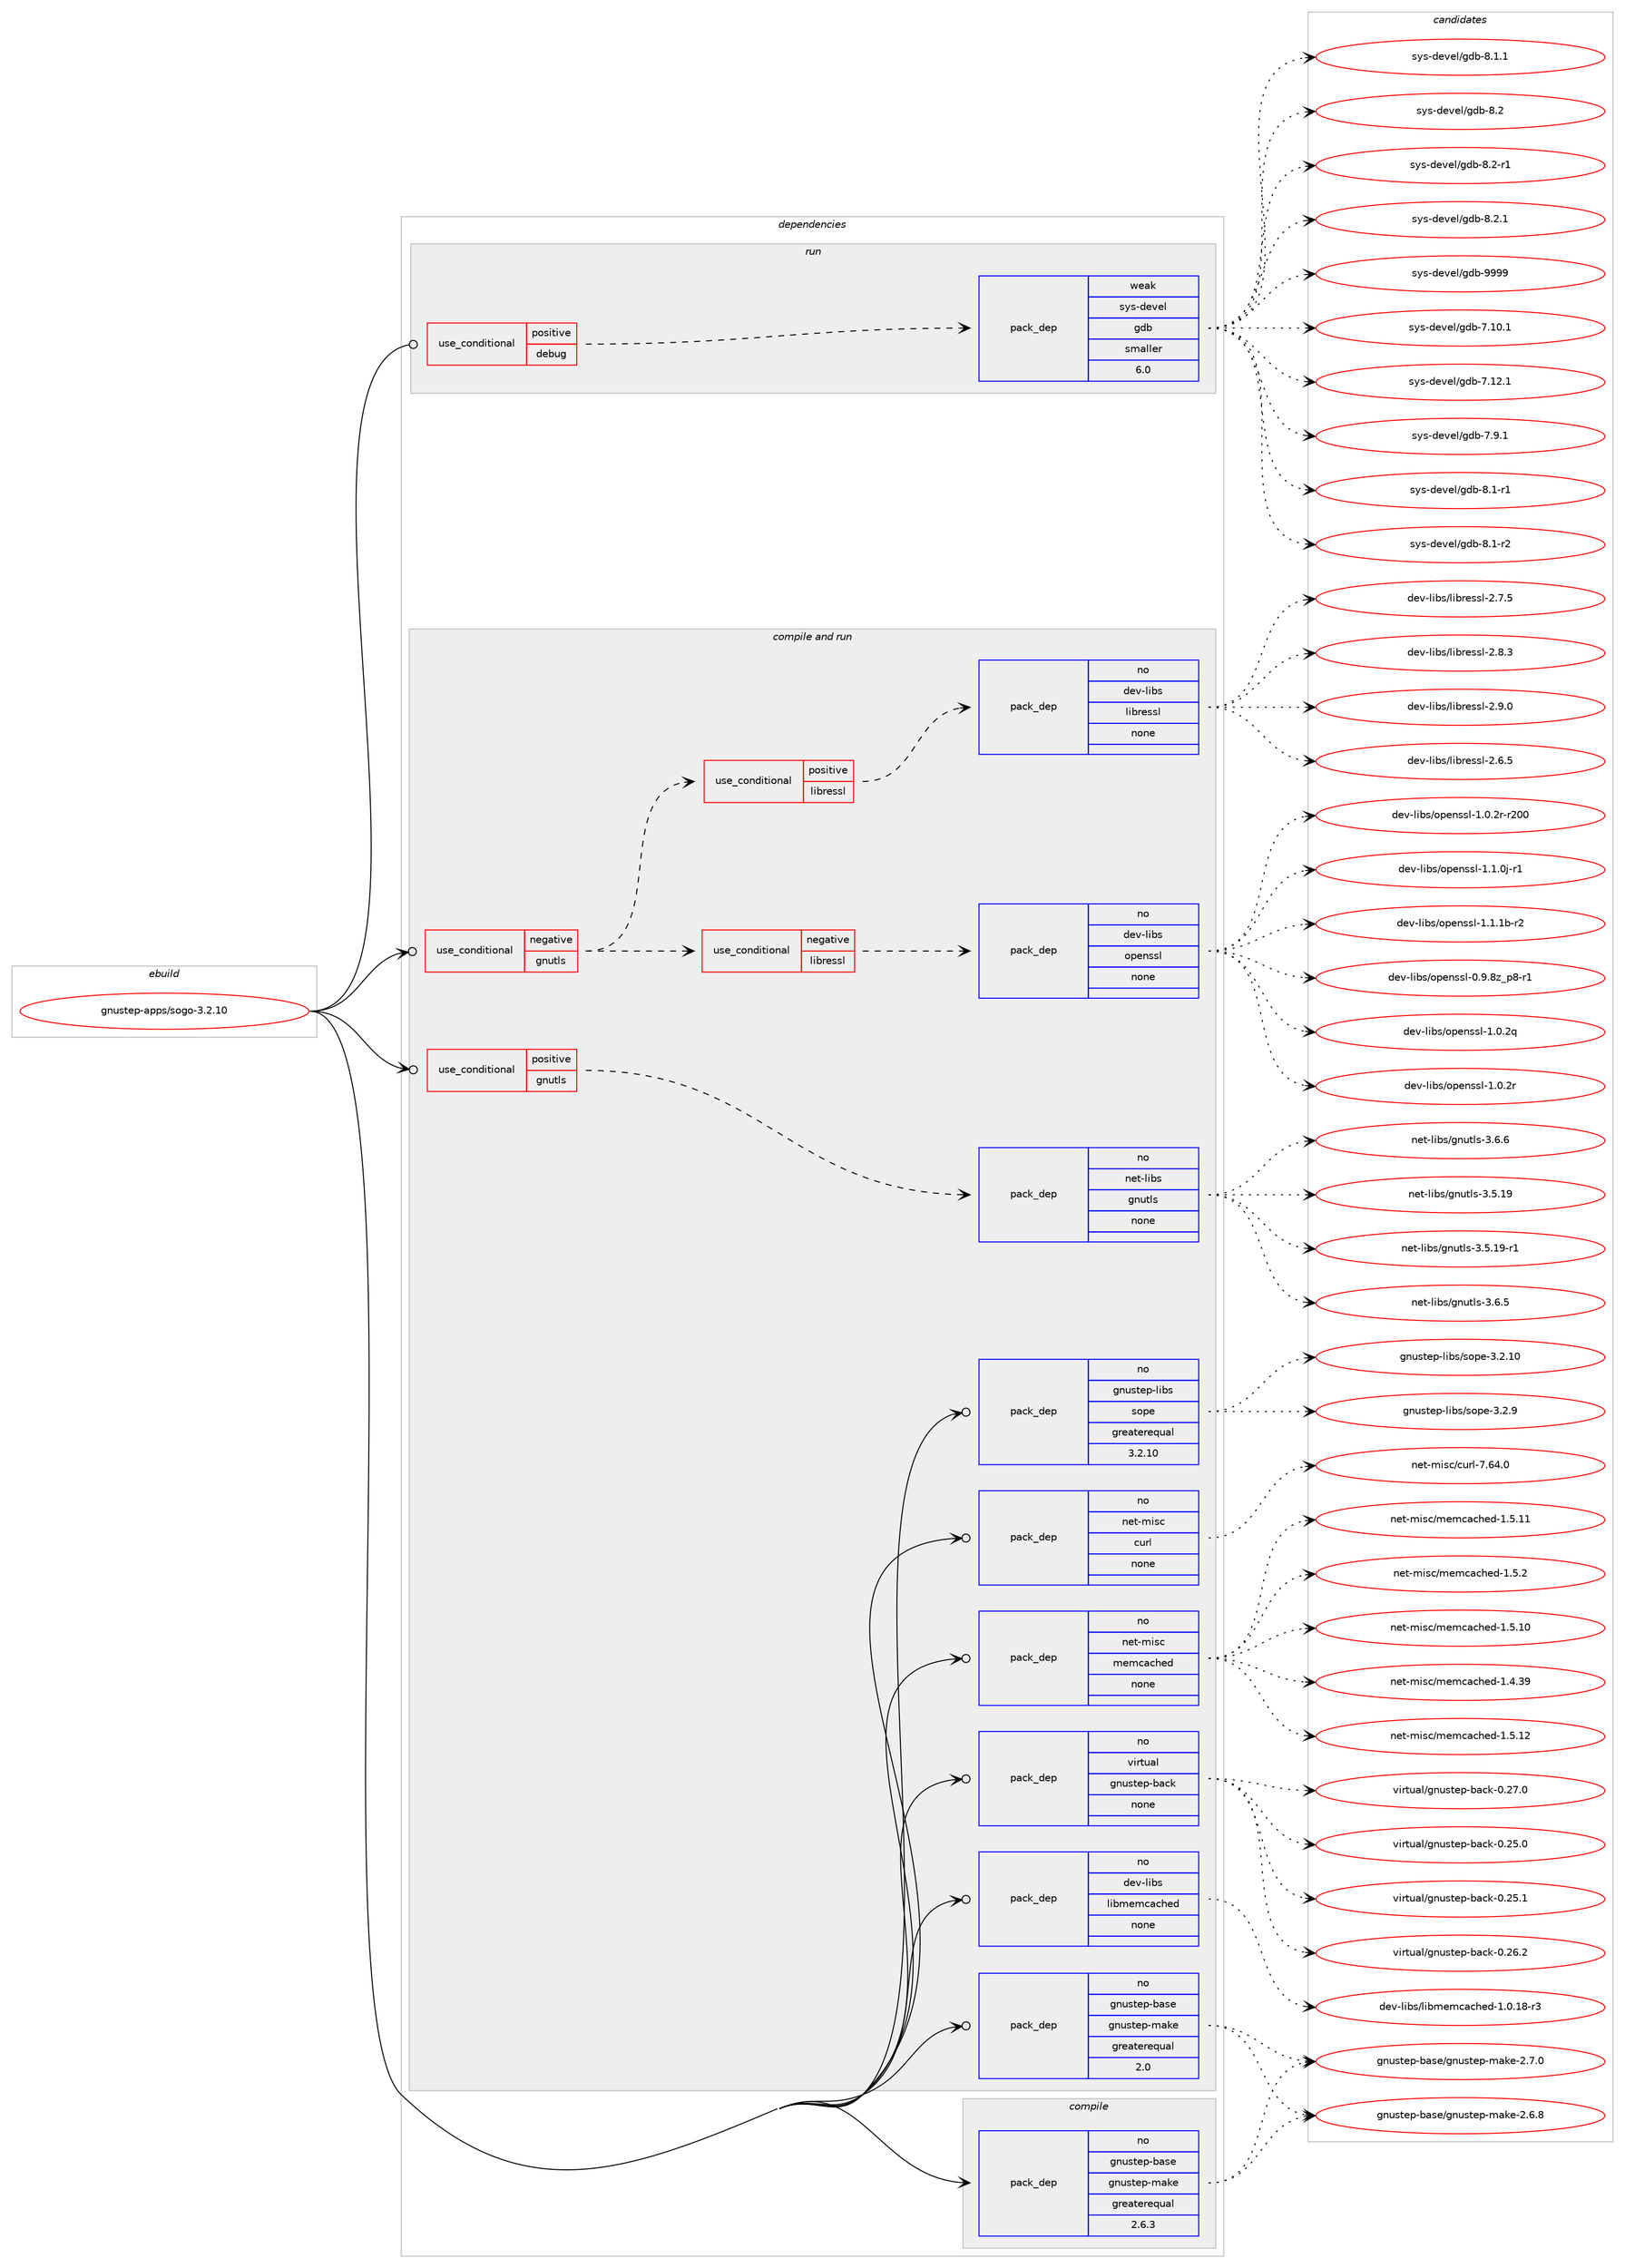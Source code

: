 digraph prolog {

# *************
# Graph options
# *************

newrank=true;
concentrate=true;
compound=true;
graph [rankdir=LR,fontname=Helvetica,fontsize=10,ranksep=1.5];#, ranksep=2.5, nodesep=0.2];
edge  [arrowhead=vee];
node  [fontname=Helvetica,fontsize=10];

# **********
# The ebuild
# **********

subgraph cluster_leftcol {
color=gray;
rank=same;
label=<<i>ebuild</i>>;
id [label="gnustep-apps/sogo-3.2.10", color=red, width=4, href="../gnustep-apps/sogo-3.2.10.svg"];
}

# ****************
# The dependencies
# ****************

subgraph cluster_midcol {
color=gray;
label=<<i>dependencies</i>>;
subgraph cluster_compile {
fillcolor="#eeeeee";
style=filled;
label=<<i>compile</i>>;
subgraph pack1116707 {
dependency1569252 [label=<<TABLE BORDER="0" CELLBORDER="1" CELLSPACING="0" CELLPADDING="4" WIDTH="220"><TR><TD ROWSPAN="6" CELLPADDING="30">pack_dep</TD></TR><TR><TD WIDTH="110">no</TD></TR><TR><TD>gnustep-base</TD></TR><TR><TD>gnustep-make</TD></TR><TR><TD>greaterequal</TD></TR><TR><TD>2.6.3</TD></TR></TABLE>>, shape=none, color=blue];
}
id:e -> dependency1569252:w [weight=20,style="solid",arrowhead="vee"];
}
subgraph cluster_compileandrun {
fillcolor="#eeeeee";
style=filled;
label=<<i>compile and run</i>>;
subgraph cond428260 {
dependency1569253 [label=<<TABLE BORDER="0" CELLBORDER="1" CELLSPACING="0" CELLPADDING="4"><TR><TD ROWSPAN="3" CELLPADDING="10">use_conditional</TD></TR><TR><TD>negative</TD></TR><TR><TD>gnutls</TD></TR></TABLE>>, shape=none, color=red];
subgraph cond428261 {
dependency1569254 [label=<<TABLE BORDER="0" CELLBORDER="1" CELLSPACING="0" CELLPADDING="4"><TR><TD ROWSPAN="3" CELLPADDING="10">use_conditional</TD></TR><TR><TD>negative</TD></TR><TR><TD>libressl</TD></TR></TABLE>>, shape=none, color=red];
subgraph pack1116708 {
dependency1569255 [label=<<TABLE BORDER="0" CELLBORDER="1" CELLSPACING="0" CELLPADDING="4" WIDTH="220"><TR><TD ROWSPAN="6" CELLPADDING="30">pack_dep</TD></TR><TR><TD WIDTH="110">no</TD></TR><TR><TD>dev-libs</TD></TR><TR><TD>openssl</TD></TR><TR><TD>none</TD></TR><TR><TD></TD></TR></TABLE>>, shape=none, color=blue];
}
dependency1569254:e -> dependency1569255:w [weight=20,style="dashed",arrowhead="vee"];
}
dependency1569253:e -> dependency1569254:w [weight=20,style="dashed",arrowhead="vee"];
subgraph cond428262 {
dependency1569256 [label=<<TABLE BORDER="0" CELLBORDER="1" CELLSPACING="0" CELLPADDING="4"><TR><TD ROWSPAN="3" CELLPADDING="10">use_conditional</TD></TR><TR><TD>positive</TD></TR><TR><TD>libressl</TD></TR></TABLE>>, shape=none, color=red];
subgraph pack1116709 {
dependency1569257 [label=<<TABLE BORDER="0" CELLBORDER="1" CELLSPACING="0" CELLPADDING="4" WIDTH="220"><TR><TD ROWSPAN="6" CELLPADDING="30">pack_dep</TD></TR><TR><TD WIDTH="110">no</TD></TR><TR><TD>dev-libs</TD></TR><TR><TD>libressl</TD></TR><TR><TD>none</TD></TR><TR><TD></TD></TR></TABLE>>, shape=none, color=blue];
}
dependency1569256:e -> dependency1569257:w [weight=20,style="dashed",arrowhead="vee"];
}
dependency1569253:e -> dependency1569256:w [weight=20,style="dashed",arrowhead="vee"];
}
id:e -> dependency1569253:w [weight=20,style="solid",arrowhead="odotvee"];
subgraph cond428263 {
dependency1569258 [label=<<TABLE BORDER="0" CELLBORDER="1" CELLSPACING="0" CELLPADDING="4"><TR><TD ROWSPAN="3" CELLPADDING="10">use_conditional</TD></TR><TR><TD>positive</TD></TR><TR><TD>gnutls</TD></TR></TABLE>>, shape=none, color=red];
subgraph pack1116710 {
dependency1569259 [label=<<TABLE BORDER="0" CELLBORDER="1" CELLSPACING="0" CELLPADDING="4" WIDTH="220"><TR><TD ROWSPAN="6" CELLPADDING="30">pack_dep</TD></TR><TR><TD WIDTH="110">no</TD></TR><TR><TD>net-libs</TD></TR><TR><TD>gnutls</TD></TR><TR><TD>none</TD></TR><TR><TD></TD></TR></TABLE>>, shape=none, color=blue];
}
dependency1569258:e -> dependency1569259:w [weight=20,style="dashed",arrowhead="vee"];
}
id:e -> dependency1569258:w [weight=20,style="solid",arrowhead="odotvee"];
subgraph pack1116711 {
dependency1569260 [label=<<TABLE BORDER="0" CELLBORDER="1" CELLSPACING="0" CELLPADDING="4" WIDTH="220"><TR><TD ROWSPAN="6" CELLPADDING="30">pack_dep</TD></TR><TR><TD WIDTH="110">no</TD></TR><TR><TD>dev-libs</TD></TR><TR><TD>libmemcached</TD></TR><TR><TD>none</TD></TR><TR><TD></TD></TR></TABLE>>, shape=none, color=blue];
}
id:e -> dependency1569260:w [weight=20,style="solid",arrowhead="odotvee"];
subgraph pack1116712 {
dependency1569261 [label=<<TABLE BORDER="0" CELLBORDER="1" CELLSPACING="0" CELLPADDING="4" WIDTH="220"><TR><TD ROWSPAN="6" CELLPADDING="30">pack_dep</TD></TR><TR><TD WIDTH="110">no</TD></TR><TR><TD>gnustep-base</TD></TR><TR><TD>gnustep-make</TD></TR><TR><TD>greaterequal</TD></TR><TR><TD>2.0</TD></TR></TABLE>>, shape=none, color=blue];
}
id:e -> dependency1569261:w [weight=20,style="solid",arrowhead="odotvee"];
subgraph pack1116713 {
dependency1569262 [label=<<TABLE BORDER="0" CELLBORDER="1" CELLSPACING="0" CELLPADDING="4" WIDTH="220"><TR><TD ROWSPAN="6" CELLPADDING="30">pack_dep</TD></TR><TR><TD WIDTH="110">no</TD></TR><TR><TD>gnustep-libs</TD></TR><TR><TD>sope</TD></TR><TR><TD>greaterequal</TD></TR><TR><TD>3.2.10</TD></TR></TABLE>>, shape=none, color=blue];
}
id:e -> dependency1569262:w [weight=20,style="solid",arrowhead="odotvee"];
subgraph pack1116714 {
dependency1569263 [label=<<TABLE BORDER="0" CELLBORDER="1" CELLSPACING="0" CELLPADDING="4" WIDTH="220"><TR><TD ROWSPAN="6" CELLPADDING="30">pack_dep</TD></TR><TR><TD WIDTH="110">no</TD></TR><TR><TD>net-misc</TD></TR><TR><TD>curl</TD></TR><TR><TD>none</TD></TR><TR><TD></TD></TR></TABLE>>, shape=none, color=blue];
}
id:e -> dependency1569263:w [weight=20,style="solid",arrowhead="odotvee"];
subgraph pack1116715 {
dependency1569264 [label=<<TABLE BORDER="0" CELLBORDER="1" CELLSPACING="0" CELLPADDING="4" WIDTH="220"><TR><TD ROWSPAN="6" CELLPADDING="30">pack_dep</TD></TR><TR><TD WIDTH="110">no</TD></TR><TR><TD>net-misc</TD></TR><TR><TD>memcached</TD></TR><TR><TD>none</TD></TR><TR><TD></TD></TR></TABLE>>, shape=none, color=blue];
}
id:e -> dependency1569264:w [weight=20,style="solid",arrowhead="odotvee"];
subgraph pack1116716 {
dependency1569265 [label=<<TABLE BORDER="0" CELLBORDER="1" CELLSPACING="0" CELLPADDING="4" WIDTH="220"><TR><TD ROWSPAN="6" CELLPADDING="30">pack_dep</TD></TR><TR><TD WIDTH="110">no</TD></TR><TR><TD>virtual</TD></TR><TR><TD>gnustep-back</TD></TR><TR><TD>none</TD></TR><TR><TD></TD></TR></TABLE>>, shape=none, color=blue];
}
id:e -> dependency1569265:w [weight=20,style="solid",arrowhead="odotvee"];
}
subgraph cluster_run {
fillcolor="#eeeeee";
style=filled;
label=<<i>run</i>>;
subgraph cond428264 {
dependency1569266 [label=<<TABLE BORDER="0" CELLBORDER="1" CELLSPACING="0" CELLPADDING="4"><TR><TD ROWSPAN="3" CELLPADDING="10">use_conditional</TD></TR><TR><TD>positive</TD></TR><TR><TD>debug</TD></TR></TABLE>>, shape=none, color=red];
subgraph pack1116717 {
dependency1569267 [label=<<TABLE BORDER="0" CELLBORDER="1" CELLSPACING="0" CELLPADDING="4" WIDTH="220"><TR><TD ROWSPAN="6" CELLPADDING="30">pack_dep</TD></TR><TR><TD WIDTH="110">weak</TD></TR><TR><TD>sys-devel</TD></TR><TR><TD>gdb</TD></TR><TR><TD>smaller</TD></TR><TR><TD>6.0</TD></TR></TABLE>>, shape=none, color=blue];
}
dependency1569266:e -> dependency1569267:w [weight=20,style="dashed",arrowhead="vee"];
}
id:e -> dependency1569266:w [weight=20,style="solid",arrowhead="odot"];
}
}

# **************
# The candidates
# **************

subgraph cluster_choices {
rank=same;
color=gray;
label=<<i>candidates</i>>;

subgraph choice1116707 {
color=black;
nodesep=1;
choice103110117115116101112459897115101471031101171151161011124510997107101455046544656 [label="gnustep-base/gnustep-make-2.6.8", color=red, width=4,href="../gnustep-base/gnustep-make-2.6.8.svg"];
choice103110117115116101112459897115101471031101171151161011124510997107101455046554648 [label="gnustep-base/gnustep-make-2.7.0", color=red, width=4,href="../gnustep-base/gnustep-make-2.7.0.svg"];
dependency1569252:e -> choice103110117115116101112459897115101471031101171151161011124510997107101455046544656:w [style=dotted,weight="100"];
dependency1569252:e -> choice103110117115116101112459897115101471031101171151161011124510997107101455046554648:w [style=dotted,weight="100"];
}
subgraph choice1116708 {
color=black;
nodesep=1;
choice10010111845108105981154711111210111011511510845484657465612295112564511449 [label="dev-libs/openssl-0.9.8z_p8-r1", color=red, width=4,href="../dev-libs/openssl-0.9.8z_p8-r1.svg"];
choice100101118451081059811547111112101110115115108454946484650113 [label="dev-libs/openssl-1.0.2q", color=red, width=4,href="../dev-libs/openssl-1.0.2q.svg"];
choice100101118451081059811547111112101110115115108454946484650114 [label="dev-libs/openssl-1.0.2r", color=red, width=4,href="../dev-libs/openssl-1.0.2r.svg"];
choice10010111845108105981154711111210111011511510845494648465011445114504848 [label="dev-libs/openssl-1.0.2r-r200", color=red, width=4,href="../dev-libs/openssl-1.0.2r-r200.svg"];
choice1001011184510810598115471111121011101151151084549464946481064511449 [label="dev-libs/openssl-1.1.0j-r1", color=red, width=4,href="../dev-libs/openssl-1.1.0j-r1.svg"];
choice100101118451081059811547111112101110115115108454946494649984511450 [label="dev-libs/openssl-1.1.1b-r2", color=red, width=4,href="../dev-libs/openssl-1.1.1b-r2.svg"];
dependency1569255:e -> choice10010111845108105981154711111210111011511510845484657465612295112564511449:w [style=dotted,weight="100"];
dependency1569255:e -> choice100101118451081059811547111112101110115115108454946484650113:w [style=dotted,weight="100"];
dependency1569255:e -> choice100101118451081059811547111112101110115115108454946484650114:w [style=dotted,weight="100"];
dependency1569255:e -> choice10010111845108105981154711111210111011511510845494648465011445114504848:w [style=dotted,weight="100"];
dependency1569255:e -> choice1001011184510810598115471111121011101151151084549464946481064511449:w [style=dotted,weight="100"];
dependency1569255:e -> choice100101118451081059811547111112101110115115108454946494649984511450:w [style=dotted,weight="100"];
}
subgraph choice1116709 {
color=black;
nodesep=1;
choice10010111845108105981154710810598114101115115108455046544653 [label="dev-libs/libressl-2.6.5", color=red, width=4,href="../dev-libs/libressl-2.6.5.svg"];
choice10010111845108105981154710810598114101115115108455046554653 [label="dev-libs/libressl-2.7.5", color=red, width=4,href="../dev-libs/libressl-2.7.5.svg"];
choice10010111845108105981154710810598114101115115108455046564651 [label="dev-libs/libressl-2.8.3", color=red, width=4,href="../dev-libs/libressl-2.8.3.svg"];
choice10010111845108105981154710810598114101115115108455046574648 [label="dev-libs/libressl-2.9.0", color=red, width=4,href="../dev-libs/libressl-2.9.0.svg"];
dependency1569257:e -> choice10010111845108105981154710810598114101115115108455046544653:w [style=dotted,weight="100"];
dependency1569257:e -> choice10010111845108105981154710810598114101115115108455046554653:w [style=dotted,weight="100"];
dependency1569257:e -> choice10010111845108105981154710810598114101115115108455046564651:w [style=dotted,weight="100"];
dependency1569257:e -> choice10010111845108105981154710810598114101115115108455046574648:w [style=dotted,weight="100"];
}
subgraph choice1116710 {
color=black;
nodesep=1;
choice11010111645108105981154710311011711610811545514653464957 [label="net-libs/gnutls-3.5.19", color=red, width=4,href="../net-libs/gnutls-3.5.19.svg"];
choice110101116451081059811547103110117116108115455146534649574511449 [label="net-libs/gnutls-3.5.19-r1", color=red, width=4,href="../net-libs/gnutls-3.5.19-r1.svg"];
choice110101116451081059811547103110117116108115455146544653 [label="net-libs/gnutls-3.6.5", color=red, width=4,href="../net-libs/gnutls-3.6.5.svg"];
choice110101116451081059811547103110117116108115455146544654 [label="net-libs/gnutls-3.6.6", color=red, width=4,href="../net-libs/gnutls-3.6.6.svg"];
dependency1569259:e -> choice11010111645108105981154710311011711610811545514653464957:w [style=dotted,weight="100"];
dependency1569259:e -> choice110101116451081059811547103110117116108115455146534649574511449:w [style=dotted,weight="100"];
dependency1569259:e -> choice110101116451081059811547103110117116108115455146544653:w [style=dotted,weight="100"];
dependency1569259:e -> choice110101116451081059811547103110117116108115455146544654:w [style=dotted,weight="100"];
}
subgraph choice1116711 {
color=black;
nodesep=1;
choice10010111845108105981154710810598109101109999799104101100454946484649564511451 [label="dev-libs/libmemcached-1.0.18-r3", color=red, width=4,href="../dev-libs/libmemcached-1.0.18-r3.svg"];
dependency1569260:e -> choice10010111845108105981154710810598109101109999799104101100454946484649564511451:w [style=dotted,weight="100"];
}
subgraph choice1116712 {
color=black;
nodesep=1;
choice103110117115116101112459897115101471031101171151161011124510997107101455046544656 [label="gnustep-base/gnustep-make-2.6.8", color=red, width=4,href="../gnustep-base/gnustep-make-2.6.8.svg"];
choice103110117115116101112459897115101471031101171151161011124510997107101455046554648 [label="gnustep-base/gnustep-make-2.7.0", color=red, width=4,href="../gnustep-base/gnustep-make-2.7.0.svg"];
dependency1569261:e -> choice103110117115116101112459897115101471031101171151161011124510997107101455046544656:w [style=dotted,weight="100"];
dependency1569261:e -> choice103110117115116101112459897115101471031101171151161011124510997107101455046554648:w [style=dotted,weight="100"];
}
subgraph choice1116713 {
color=black;
nodesep=1;
choice10311011711511610111245108105981154711511111210145514650464948 [label="gnustep-libs/sope-3.2.10", color=red, width=4,href="../gnustep-libs/sope-3.2.10.svg"];
choice103110117115116101112451081059811547115111112101455146504657 [label="gnustep-libs/sope-3.2.9", color=red, width=4,href="../gnustep-libs/sope-3.2.9.svg"];
dependency1569262:e -> choice10311011711511610111245108105981154711511111210145514650464948:w [style=dotted,weight="100"];
dependency1569262:e -> choice103110117115116101112451081059811547115111112101455146504657:w [style=dotted,weight="100"];
}
subgraph choice1116714 {
color=black;
nodesep=1;
choice1101011164510910511599479911711410845554654524648 [label="net-misc/curl-7.64.0", color=red, width=4,href="../net-misc/curl-7.64.0.svg"];
dependency1569263:e -> choice1101011164510910511599479911711410845554654524648:w [style=dotted,weight="100"];
}
subgraph choice1116715 {
color=black;
nodesep=1;
choice11010111645109105115994710910110999979910410110045494652465157 [label="net-misc/memcached-1.4.39", color=red, width=4,href="../net-misc/memcached-1.4.39.svg"];
choice11010111645109105115994710910110999979910410110045494653464948 [label="net-misc/memcached-1.5.10", color=red, width=4,href="../net-misc/memcached-1.5.10.svg"];
choice11010111645109105115994710910110999979910410110045494653464949 [label="net-misc/memcached-1.5.11", color=red, width=4,href="../net-misc/memcached-1.5.11.svg"];
choice11010111645109105115994710910110999979910410110045494653464950 [label="net-misc/memcached-1.5.12", color=red, width=4,href="../net-misc/memcached-1.5.12.svg"];
choice110101116451091051159947109101109999799104101100454946534650 [label="net-misc/memcached-1.5.2", color=red, width=4,href="../net-misc/memcached-1.5.2.svg"];
dependency1569264:e -> choice11010111645109105115994710910110999979910410110045494652465157:w [style=dotted,weight="100"];
dependency1569264:e -> choice11010111645109105115994710910110999979910410110045494653464948:w [style=dotted,weight="100"];
dependency1569264:e -> choice11010111645109105115994710910110999979910410110045494653464949:w [style=dotted,weight="100"];
dependency1569264:e -> choice11010111645109105115994710910110999979910410110045494653464950:w [style=dotted,weight="100"];
dependency1569264:e -> choice110101116451091051159947109101109999799104101100454946534650:w [style=dotted,weight="100"];
}
subgraph choice1116716 {
color=black;
nodesep=1;
choice11810511411611797108471031101171151161011124598979910745484650534648 [label="virtual/gnustep-back-0.25.0", color=red, width=4,href="../virtual/gnustep-back-0.25.0.svg"];
choice11810511411611797108471031101171151161011124598979910745484650534649 [label="virtual/gnustep-back-0.25.1", color=red, width=4,href="../virtual/gnustep-back-0.25.1.svg"];
choice11810511411611797108471031101171151161011124598979910745484650544650 [label="virtual/gnustep-back-0.26.2", color=red, width=4,href="../virtual/gnustep-back-0.26.2.svg"];
choice11810511411611797108471031101171151161011124598979910745484650554648 [label="virtual/gnustep-back-0.27.0", color=red, width=4,href="../virtual/gnustep-back-0.27.0.svg"];
dependency1569265:e -> choice11810511411611797108471031101171151161011124598979910745484650534648:w [style=dotted,weight="100"];
dependency1569265:e -> choice11810511411611797108471031101171151161011124598979910745484650534649:w [style=dotted,weight="100"];
dependency1569265:e -> choice11810511411611797108471031101171151161011124598979910745484650544650:w [style=dotted,weight="100"];
dependency1569265:e -> choice11810511411611797108471031101171151161011124598979910745484650554648:w [style=dotted,weight="100"];
}
subgraph choice1116717 {
color=black;
nodesep=1;
choice11512111545100101118101108471031009845554649484649 [label="sys-devel/gdb-7.10.1", color=red, width=4,href="../sys-devel/gdb-7.10.1.svg"];
choice11512111545100101118101108471031009845554649504649 [label="sys-devel/gdb-7.12.1", color=red, width=4,href="../sys-devel/gdb-7.12.1.svg"];
choice115121115451001011181011084710310098455546574649 [label="sys-devel/gdb-7.9.1", color=red, width=4,href="../sys-devel/gdb-7.9.1.svg"];
choice115121115451001011181011084710310098455646494511449 [label="sys-devel/gdb-8.1-r1", color=red, width=4,href="../sys-devel/gdb-8.1-r1.svg"];
choice115121115451001011181011084710310098455646494511450 [label="sys-devel/gdb-8.1-r2", color=red, width=4,href="../sys-devel/gdb-8.1-r2.svg"];
choice115121115451001011181011084710310098455646494649 [label="sys-devel/gdb-8.1.1", color=red, width=4,href="../sys-devel/gdb-8.1.1.svg"];
choice11512111545100101118101108471031009845564650 [label="sys-devel/gdb-8.2", color=red, width=4,href="../sys-devel/gdb-8.2.svg"];
choice115121115451001011181011084710310098455646504511449 [label="sys-devel/gdb-8.2-r1", color=red, width=4,href="../sys-devel/gdb-8.2-r1.svg"];
choice115121115451001011181011084710310098455646504649 [label="sys-devel/gdb-8.2.1", color=red, width=4,href="../sys-devel/gdb-8.2.1.svg"];
choice1151211154510010111810110847103100984557575757 [label="sys-devel/gdb-9999", color=red, width=4,href="../sys-devel/gdb-9999.svg"];
dependency1569267:e -> choice11512111545100101118101108471031009845554649484649:w [style=dotted,weight="100"];
dependency1569267:e -> choice11512111545100101118101108471031009845554649504649:w [style=dotted,weight="100"];
dependency1569267:e -> choice115121115451001011181011084710310098455546574649:w [style=dotted,weight="100"];
dependency1569267:e -> choice115121115451001011181011084710310098455646494511449:w [style=dotted,weight="100"];
dependency1569267:e -> choice115121115451001011181011084710310098455646494511450:w [style=dotted,weight="100"];
dependency1569267:e -> choice115121115451001011181011084710310098455646494649:w [style=dotted,weight="100"];
dependency1569267:e -> choice11512111545100101118101108471031009845564650:w [style=dotted,weight="100"];
dependency1569267:e -> choice115121115451001011181011084710310098455646504511449:w [style=dotted,weight="100"];
dependency1569267:e -> choice115121115451001011181011084710310098455646504649:w [style=dotted,weight="100"];
dependency1569267:e -> choice1151211154510010111810110847103100984557575757:w [style=dotted,weight="100"];
}
}

}
